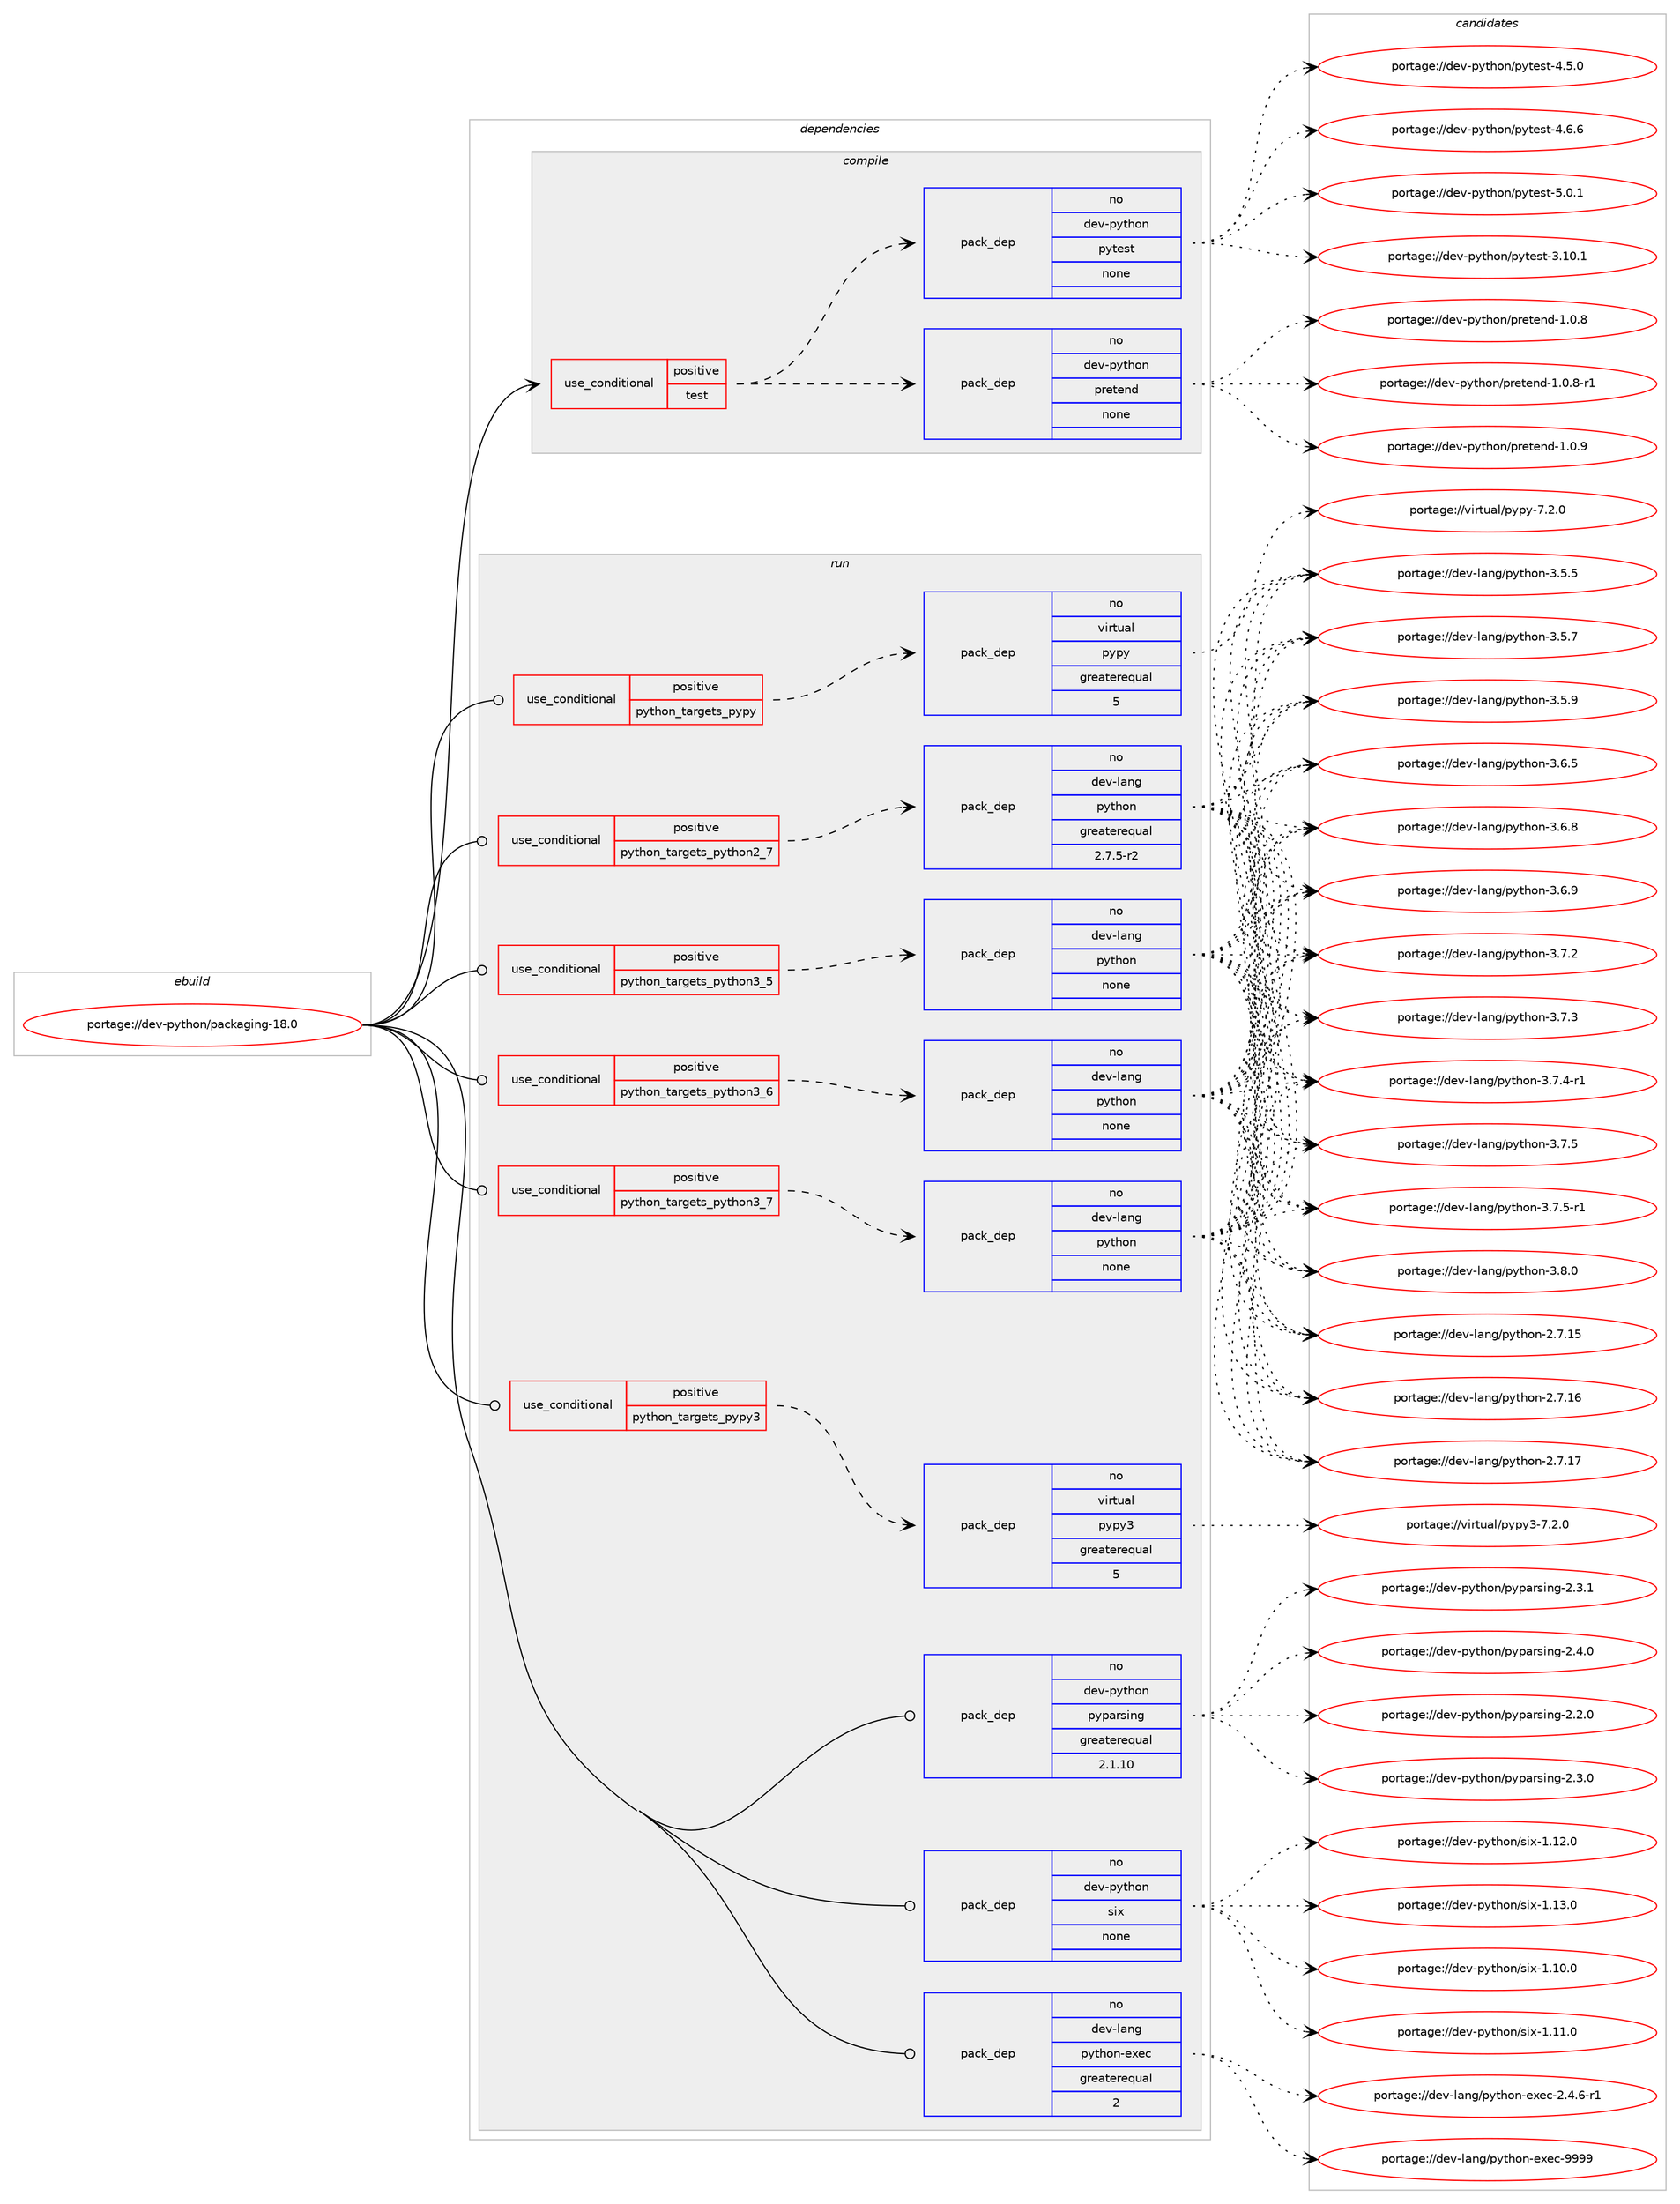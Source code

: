digraph prolog {

# *************
# Graph options
# *************

newrank=true;
concentrate=true;
compound=true;
graph [rankdir=LR,fontname=Helvetica,fontsize=10,ranksep=1.5];#, ranksep=2.5, nodesep=0.2];
edge  [arrowhead=vee];
node  [fontname=Helvetica,fontsize=10];

# **********
# The ebuild
# **********

subgraph cluster_leftcol {
color=gray;
rank=same;
label=<<i>ebuild</i>>;
id [label="portage://dev-python/packaging-18.0", color=red, width=4, href="../dev-python/packaging-18.0.svg"];
}

# ****************
# The dependencies
# ****************

subgraph cluster_midcol {
color=gray;
label=<<i>dependencies</i>>;
subgraph cluster_compile {
fillcolor="#eeeeee";
style=filled;
label=<<i>compile</i>>;
subgraph cond33244 {
dependency155014 [label=<<TABLE BORDER="0" CELLBORDER="1" CELLSPACING="0" CELLPADDING="4"><TR><TD ROWSPAN="3" CELLPADDING="10">use_conditional</TD></TR><TR><TD>positive</TD></TR><TR><TD>test</TD></TR></TABLE>>, shape=none, color=red];
subgraph pack118437 {
dependency155015 [label=<<TABLE BORDER="0" CELLBORDER="1" CELLSPACING="0" CELLPADDING="4" WIDTH="220"><TR><TD ROWSPAN="6" CELLPADDING="30">pack_dep</TD></TR><TR><TD WIDTH="110">no</TD></TR><TR><TD>dev-python</TD></TR><TR><TD>pretend</TD></TR><TR><TD>none</TD></TR><TR><TD></TD></TR></TABLE>>, shape=none, color=blue];
}
dependency155014:e -> dependency155015:w [weight=20,style="dashed",arrowhead="vee"];
subgraph pack118438 {
dependency155016 [label=<<TABLE BORDER="0" CELLBORDER="1" CELLSPACING="0" CELLPADDING="4" WIDTH="220"><TR><TD ROWSPAN="6" CELLPADDING="30">pack_dep</TD></TR><TR><TD WIDTH="110">no</TD></TR><TR><TD>dev-python</TD></TR><TR><TD>pytest</TD></TR><TR><TD>none</TD></TR><TR><TD></TD></TR></TABLE>>, shape=none, color=blue];
}
dependency155014:e -> dependency155016:w [weight=20,style="dashed",arrowhead="vee"];
}
id:e -> dependency155014:w [weight=20,style="solid",arrowhead="vee"];
}
subgraph cluster_compileandrun {
fillcolor="#eeeeee";
style=filled;
label=<<i>compile and run</i>>;
}
subgraph cluster_run {
fillcolor="#eeeeee";
style=filled;
label=<<i>run</i>>;
subgraph cond33245 {
dependency155017 [label=<<TABLE BORDER="0" CELLBORDER="1" CELLSPACING="0" CELLPADDING="4"><TR><TD ROWSPAN="3" CELLPADDING="10">use_conditional</TD></TR><TR><TD>positive</TD></TR><TR><TD>python_targets_pypy</TD></TR></TABLE>>, shape=none, color=red];
subgraph pack118439 {
dependency155018 [label=<<TABLE BORDER="0" CELLBORDER="1" CELLSPACING="0" CELLPADDING="4" WIDTH="220"><TR><TD ROWSPAN="6" CELLPADDING="30">pack_dep</TD></TR><TR><TD WIDTH="110">no</TD></TR><TR><TD>virtual</TD></TR><TR><TD>pypy</TD></TR><TR><TD>greaterequal</TD></TR><TR><TD>5</TD></TR></TABLE>>, shape=none, color=blue];
}
dependency155017:e -> dependency155018:w [weight=20,style="dashed",arrowhead="vee"];
}
id:e -> dependency155017:w [weight=20,style="solid",arrowhead="odot"];
subgraph cond33246 {
dependency155019 [label=<<TABLE BORDER="0" CELLBORDER="1" CELLSPACING="0" CELLPADDING="4"><TR><TD ROWSPAN="3" CELLPADDING="10">use_conditional</TD></TR><TR><TD>positive</TD></TR><TR><TD>python_targets_pypy3</TD></TR></TABLE>>, shape=none, color=red];
subgraph pack118440 {
dependency155020 [label=<<TABLE BORDER="0" CELLBORDER="1" CELLSPACING="0" CELLPADDING="4" WIDTH="220"><TR><TD ROWSPAN="6" CELLPADDING="30">pack_dep</TD></TR><TR><TD WIDTH="110">no</TD></TR><TR><TD>virtual</TD></TR><TR><TD>pypy3</TD></TR><TR><TD>greaterequal</TD></TR><TR><TD>5</TD></TR></TABLE>>, shape=none, color=blue];
}
dependency155019:e -> dependency155020:w [weight=20,style="dashed",arrowhead="vee"];
}
id:e -> dependency155019:w [weight=20,style="solid",arrowhead="odot"];
subgraph cond33247 {
dependency155021 [label=<<TABLE BORDER="0" CELLBORDER="1" CELLSPACING="0" CELLPADDING="4"><TR><TD ROWSPAN="3" CELLPADDING="10">use_conditional</TD></TR><TR><TD>positive</TD></TR><TR><TD>python_targets_python2_7</TD></TR></TABLE>>, shape=none, color=red];
subgraph pack118441 {
dependency155022 [label=<<TABLE BORDER="0" CELLBORDER="1" CELLSPACING="0" CELLPADDING="4" WIDTH="220"><TR><TD ROWSPAN="6" CELLPADDING="30">pack_dep</TD></TR><TR><TD WIDTH="110">no</TD></TR><TR><TD>dev-lang</TD></TR><TR><TD>python</TD></TR><TR><TD>greaterequal</TD></TR><TR><TD>2.7.5-r2</TD></TR></TABLE>>, shape=none, color=blue];
}
dependency155021:e -> dependency155022:w [weight=20,style="dashed",arrowhead="vee"];
}
id:e -> dependency155021:w [weight=20,style="solid",arrowhead="odot"];
subgraph cond33248 {
dependency155023 [label=<<TABLE BORDER="0" CELLBORDER="1" CELLSPACING="0" CELLPADDING="4"><TR><TD ROWSPAN="3" CELLPADDING="10">use_conditional</TD></TR><TR><TD>positive</TD></TR><TR><TD>python_targets_python3_5</TD></TR></TABLE>>, shape=none, color=red];
subgraph pack118442 {
dependency155024 [label=<<TABLE BORDER="0" CELLBORDER="1" CELLSPACING="0" CELLPADDING="4" WIDTH="220"><TR><TD ROWSPAN="6" CELLPADDING="30">pack_dep</TD></TR><TR><TD WIDTH="110">no</TD></TR><TR><TD>dev-lang</TD></TR><TR><TD>python</TD></TR><TR><TD>none</TD></TR><TR><TD></TD></TR></TABLE>>, shape=none, color=blue];
}
dependency155023:e -> dependency155024:w [weight=20,style="dashed",arrowhead="vee"];
}
id:e -> dependency155023:w [weight=20,style="solid",arrowhead="odot"];
subgraph cond33249 {
dependency155025 [label=<<TABLE BORDER="0" CELLBORDER="1" CELLSPACING="0" CELLPADDING="4"><TR><TD ROWSPAN="3" CELLPADDING="10">use_conditional</TD></TR><TR><TD>positive</TD></TR><TR><TD>python_targets_python3_6</TD></TR></TABLE>>, shape=none, color=red];
subgraph pack118443 {
dependency155026 [label=<<TABLE BORDER="0" CELLBORDER="1" CELLSPACING="0" CELLPADDING="4" WIDTH="220"><TR><TD ROWSPAN="6" CELLPADDING="30">pack_dep</TD></TR><TR><TD WIDTH="110">no</TD></TR><TR><TD>dev-lang</TD></TR><TR><TD>python</TD></TR><TR><TD>none</TD></TR><TR><TD></TD></TR></TABLE>>, shape=none, color=blue];
}
dependency155025:e -> dependency155026:w [weight=20,style="dashed",arrowhead="vee"];
}
id:e -> dependency155025:w [weight=20,style="solid",arrowhead="odot"];
subgraph cond33250 {
dependency155027 [label=<<TABLE BORDER="0" CELLBORDER="1" CELLSPACING="0" CELLPADDING="4"><TR><TD ROWSPAN="3" CELLPADDING="10">use_conditional</TD></TR><TR><TD>positive</TD></TR><TR><TD>python_targets_python3_7</TD></TR></TABLE>>, shape=none, color=red];
subgraph pack118444 {
dependency155028 [label=<<TABLE BORDER="0" CELLBORDER="1" CELLSPACING="0" CELLPADDING="4" WIDTH="220"><TR><TD ROWSPAN="6" CELLPADDING="30">pack_dep</TD></TR><TR><TD WIDTH="110">no</TD></TR><TR><TD>dev-lang</TD></TR><TR><TD>python</TD></TR><TR><TD>none</TD></TR><TR><TD></TD></TR></TABLE>>, shape=none, color=blue];
}
dependency155027:e -> dependency155028:w [weight=20,style="dashed",arrowhead="vee"];
}
id:e -> dependency155027:w [weight=20,style="solid",arrowhead="odot"];
subgraph pack118445 {
dependency155029 [label=<<TABLE BORDER="0" CELLBORDER="1" CELLSPACING="0" CELLPADDING="4" WIDTH="220"><TR><TD ROWSPAN="6" CELLPADDING="30">pack_dep</TD></TR><TR><TD WIDTH="110">no</TD></TR><TR><TD>dev-lang</TD></TR><TR><TD>python-exec</TD></TR><TR><TD>greaterequal</TD></TR><TR><TD>2</TD></TR></TABLE>>, shape=none, color=blue];
}
id:e -> dependency155029:w [weight=20,style="solid",arrowhead="odot"];
subgraph pack118446 {
dependency155030 [label=<<TABLE BORDER="0" CELLBORDER="1" CELLSPACING="0" CELLPADDING="4" WIDTH="220"><TR><TD ROWSPAN="6" CELLPADDING="30">pack_dep</TD></TR><TR><TD WIDTH="110">no</TD></TR><TR><TD>dev-python</TD></TR><TR><TD>pyparsing</TD></TR><TR><TD>greaterequal</TD></TR><TR><TD>2.1.10</TD></TR></TABLE>>, shape=none, color=blue];
}
id:e -> dependency155030:w [weight=20,style="solid",arrowhead="odot"];
subgraph pack118447 {
dependency155031 [label=<<TABLE BORDER="0" CELLBORDER="1" CELLSPACING="0" CELLPADDING="4" WIDTH="220"><TR><TD ROWSPAN="6" CELLPADDING="30">pack_dep</TD></TR><TR><TD WIDTH="110">no</TD></TR><TR><TD>dev-python</TD></TR><TR><TD>six</TD></TR><TR><TD>none</TD></TR><TR><TD></TD></TR></TABLE>>, shape=none, color=blue];
}
id:e -> dependency155031:w [weight=20,style="solid",arrowhead="odot"];
}
}

# **************
# The candidates
# **************

subgraph cluster_choices {
rank=same;
color=gray;
label=<<i>candidates</i>>;

subgraph choice118437 {
color=black;
nodesep=1;
choiceportage1001011184511212111610411111047112114101116101110100454946484656 [label="portage://dev-python/pretend-1.0.8", color=red, width=4,href="../dev-python/pretend-1.0.8.svg"];
choiceportage10010111845112121116104111110471121141011161011101004549464846564511449 [label="portage://dev-python/pretend-1.0.8-r1", color=red, width=4,href="../dev-python/pretend-1.0.8-r1.svg"];
choiceportage1001011184511212111610411111047112114101116101110100454946484657 [label="portage://dev-python/pretend-1.0.9", color=red, width=4,href="../dev-python/pretend-1.0.9.svg"];
dependency155015:e -> choiceportage1001011184511212111610411111047112114101116101110100454946484656:w [style=dotted,weight="100"];
dependency155015:e -> choiceportage10010111845112121116104111110471121141011161011101004549464846564511449:w [style=dotted,weight="100"];
dependency155015:e -> choiceportage1001011184511212111610411111047112114101116101110100454946484657:w [style=dotted,weight="100"];
}
subgraph choice118438 {
color=black;
nodesep=1;
choiceportage100101118451121211161041111104711212111610111511645514649484649 [label="portage://dev-python/pytest-3.10.1", color=red, width=4,href="../dev-python/pytest-3.10.1.svg"];
choiceportage1001011184511212111610411111047112121116101115116455246534648 [label="portage://dev-python/pytest-4.5.0", color=red, width=4,href="../dev-python/pytest-4.5.0.svg"];
choiceportage1001011184511212111610411111047112121116101115116455246544654 [label="portage://dev-python/pytest-4.6.6", color=red, width=4,href="../dev-python/pytest-4.6.6.svg"];
choiceportage1001011184511212111610411111047112121116101115116455346484649 [label="portage://dev-python/pytest-5.0.1", color=red, width=4,href="../dev-python/pytest-5.0.1.svg"];
dependency155016:e -> choiceportage100101118451121211161041111104711212111610111511645514649484649:w [style=dotted,weight="100"];
dependency155016:e -> choiceportage1001011184511212111610411111047112121116101115116455246534648:w [style=dotted,weight="100"];
dependency155016:e -> choiceportage1001011184511212111610411111047112121116101115116455246544654:w [style=dotted,weight="100"];
dependency155016:e -> choiceportage1001011184511212111610411111047112121116101115116455346484649:w [style=dotted,weight="100"];
}
subgraph choice118439 {
color=black;
nodesep=1;
choiceportage1181051141161179710847112121112121455546504648 [label="portage://virtual/pypy-7.2.0", color=red, width=4,href="../virtual/pypy-7.2.0.svg"];
dependency155018:e -> choiceportage1181051141161179710847112121112121455546504648:w [style=dotted,weight="100"];
}
subgraph choice118440 {
color=black;
nodesep=1;
choiceportage118105114116117971084711212111212151455546504648 [label="portage://virtual/pypy3-7.2.0", color=red, width=4,href="../virtual/pypy3-7.2.0.svg"];
dependency155020:e -> choiceportage118105114116117971084711212111212151455546504648:w [style=dotted,weight="100"];
}
subgraph choice118441 {
color=black;
nodesep=1;
choiceportage10010111845108971101034711212111610411111045504655464953 [label="portage://dev-lang/python-2.7.15", color=red, width=4,href="../dev-lang/python-2.7.15.svg"];
choiceportage10010111845108971101034711212111610411111045504655464954 [label="portage://dev-lang/python-2.7.16", color=red, width=4,href="../dev-lang/python-2.7.16.svg"];
choiceportage10010111845108971101034711212111610411111045504655464955 [label="portage://dev-lang/python-2.7.17", color=red, width=4,href="../dev-lang/python-2.7.17.svg"];
choiceportage100101118451089711010347112121116104111110455146534653 [label="portage://dev-lang/python-3.5.5", color=red, width=4,href="../dev-lang/python-3.5.5.svg"];
choiceportage100101118451089711010347112121116104111110455146534655 [label="portage://dev-lang/python-3.5.7", color=red, width=4,href="../dev-lang/python-3.5.7.svg"];
choiceportage100101118451089711010347112121116104111110455146534657 [label="portage://dev-lang/python-3.5.9", color=red, width=4,href="../dev-lang/python-3.5.9.svg"];
choiceportage100101118451089711010347112121116104111110455146544653 [label="portage://dev-lang/python-3.6.5", color=red, width=4,href="../dev-lang/python-3.6.5.svg"];
choiceportage100101118451089711010347112121116104111110455146544656 [label="portage://dev-lang/python-3.6.8", color=red, width=4,href="../dev-lang/python-3.6.8.svg"];
choiceportage100101118451089711010347112121116104111110455146544657 [label="portage://dev-lang/python-3.6.9", color=red, width=4,href="../dev-lang/python-3.6.9.svg"];
choiceportage100101118451089711010347112121116104111110455146554650 [label="portage://dev-lang/python-3.7.2", color=red, width=4,href="../dev-lang/python-3.7.2.svg"];
choiceportage100101118451089711010347112121116104111110455146554651 [label="portage://dev-lang/python-3.7.3", color=red, width=4,href="../dev-lang/python-3.7.3.svg"];
choiceportage1001011184510897110103471121211161041111104551465546524511449 [label="portage://dev-lang/python-3.7.4-r1", color=red, width=4,href="../dev-lang/python-3.7.4-r1.svg"];
choiceportage100101118451089711010347112121116104111110455146554653 [label="portage://dev-lang/python-3.7.5", color=red, width=4,href="../dev-lang/python-3.7.5.svg"];
choiceportage1001011184510897110103471121211161041111104551465546534511449 [label="portage://dev-lang/python-3.7.5-r1", color=red, width=4,href="../dev-lang/python-3.7.5-r1.svg"];
choiceportage100101118451089711010347112121116104111110455146564648 [label="portage://dev-lang/python-3.8.0", color=red, width=4,href="../dev-lang/python-3.8.0.svg"];
dependency155022:e -> choiceportage10010111845108971101034711212111610411111045504655464953:w [style=dotted,weight="100"];
dependency155022:e -> choiceportage10010111845108971101034711212111610411111045504655464954:w [style=dotted,weight="100"];
dependency155022:e -> choiceportage10010111845108971101034711212111610411111045504655464955:w [style=dotted,weight="100"];
dependency155022:e -> choiceportage100101118451089711010347112121116104111110455146534653:w [style=dotted,weight="100"];
dependency155022:e -> choiceportage100101118451089711010347112121116104111110455146534655:w [style=dotted,weight="100"];
dependency155022:e -> choiceportage100101118451089711010347112121116104111110455146534657:w [style=dotted,weight="100"];
dependency155022:e -> choiceportage100101118451089711010347112121116104111110455146544653:w [style=dotted,weight="100"];
dependency155022:e -> choiceportage100101118451089711010347112121116104111110455146544656:w [style=dotted,weight="100"];
dependency155022:e -> choiceportage100101118451089711010347112121116104111110455146544657:w [style=dotted,weight="100"];
dependency155022:e -> choiceportage100101118451089711010347112121116104111110455146554650:w [style=dotted,weight="100"];
dependency155022:e -> choiceportage100101118451089711010347112121116104111110455146554651:w [style=dotted,weight="100"];
dependency155022:e -> choiceportage1001011184510897110103471121211161041111104551465546524511449:w [style=dotted,weight="100"];
dependency155022:e -> choiceportage100101118451089711010347112121116104111110455146554653:w [style=dotted,weight="100"];
dependency155022:e -> choiceportage1001011184510897110103471121211161041111104551465546534511449:w [style=dotted,weight="100"];
dependency155022:e -> choiceportage100101118451089711010347112121116104111110455146564648:w [style=dotted,weight="100"];
}
subgraph choice118442 {
color=black;
nodesep=1;
choiceportage10010111845108971101034711212111610411111045504655464953 [label="portage://dev-lang/python-2.7.15", color=red, width=4,href="../dev-lang/python-2.7.15.svg"];
choiceportage10010111845108971101034711212111610411111045504655464954 [label="portage://dev-lang/python-2.7.16", color=red, width=4,href="../dev-lang/python-2.7.16.svg"];
choiceportage10010111845108971101034711212111610411111045504655464955 [label="portage://dev-lang/python-2.7.17", color=red, width=4,href="../dev-lang/python-2.7.17.svg"];
choiceportage100101118451089711010347112121116104111110455146534653 [label="portage://dev-lang/python-3.5.5", color=red, width=4,href="../dev-lang/python-3.5.5.svg"];
choiceportage100101118451089711010347112121116104111110455146534655 [label="portage://dev-lang/python-3.5.7", color=red, width=4,href="../dev-lang/python-3.5.7.svg"];
choiceportage100101118451089711010347112121116104111110455146534657 [label="portage://dev-lang/python-3.5.9", color=red, width=4,href="../dev-lang/python-3.5.9.svg"];
choiceportage100101118451089711010347112121116104111110455146544653 [label="portage://dev-lang/python-3.6.5", color=red, width=4,href="../dev-lang/python-3.6.5.svg"];
choiceportage100101118451089711010347112121116104111110455146544656 [label="portage://dev-lang/python-3.6.8", color=red, width=4,href="../dev-lang/python-3.6.8.svg"];
choiceportage100101118451089711010347112121116104111110455146544657 [label="portage://dev-lang/python-3.6.9", color=red, width=4,href="../dev-lang/python-3.6.9.svg"];
choiceportage100101118451089711010347112121116104111110455146554650 [label="portage://dev-lang/python-3.7.2", color=red, width=4,href="../dev-lang/python-3.7.2.svg"];
choiceportage100101118451089711010347112121116104111110455146554651 [label="portage://dev-lang/python-3.7.3", color=red, width=4,href="../dev-lang/python-3.7.3.svg"];
choiceportage1001011184510897110103471121211161041111104551465546524511449 [label="portage://dev-lang/python-3.7.4-r1", color=red, width=4,href="../dev-lang/python-3.7.4-r1.svg"];
choiceportage100101118451089711010347112121116104111110455146554653 [label="portage://dev-lang/python-3.7.5", color=red, width=4,href="../dev-lang/python-3.7.5.svg"];
choiceportage1001011184510897110103471121211161041111104551465546534511449 [label="portage://dev-lang/python-3.7.5-r1", color=red, width=4,href="../dev-lang/python-3.7.5-r1.svg"];
choiceportage100101118451089711010347112121116104111110455146564648 [label="portage://dev-lang/python-3.8.0", color=red, width=4,href="../dev-lang/python-3.8.0.svg"];
dependency155024:e -> choiceportage10010111845108971101034711212111610411111045504655464953:w [style=dotted,weight="100"];
dependency155024:e -> choiceportage10010111845108971101034711212111610411111045504655464954:w [style=dotted,weight="100"];
dependency155024:e -> choiceportage10010111845108971101034711212111610411111045504655464955:w [style=dotted,weight="100"];
dependency155024:e -> choiceportage100101118451089711010347112121116104111110455146534653:w [style=dotted,weight="100"];
dependency155024:e -> choiceportage100101118451089711010347112121116104111110455146534655:w [style=dotted,weight="100"];
dependency155024:e -> choiceportage100101118451089711010347112121116104111110455146534657:w [style=dotted,weight="100"];
dependency155024:e -> choiceportage100101118451089711010347112121116104111110455146544653:w [style=dotted,weight="100"];
dependency155024:e -> choiceportage100101118451089711010347112121116104111110455146544656:w [style=dotted,weight="100"];
dependency155024:e -> choiceportage100101118451089711010347112121116104111110455146544657:w [style=dotted,weight="100"];
dependency155024:e -> choiceportage100101118451089711010347112121116104111110455146554650:w [style=dotted,weight="100"];
dependency155024:e -> choiceportage100101118451089711010347112121116104111110455146554651:w [style=dotted,weight="100"];
dependency155024:e -> choiceportage1001011184510897110103471121211161041111104551465546524511449:w [style=dotted,weight="100"];
dependency155024:e -> choiceportage100101118451089711010347112121116104111110455146554653:w [style=dotted,weight="100"];
dependency155024:e -> choiceportage1001011184510897110103471121211161041111104551465546534511449:w [style=dotted,weight="100"];
dependency155024:e -> choiceportage100101118451089711010347112121116104111110455146564648:w [style=dotted,weight="100"];
}
subgraph choice118443 {
color=black;
nodesep=1;
choiceportage10010111845108971101034711212111610411111045504655464953 [label="portage://dev-lang/python-2.7.15", color=red, width=4,href="../dev-lang/python-2.7.15.svg"];
choiceportage10010111845108971101034711212111610411111045504655464954 [label="portage://dev-lang/python-2.7.16", color=red, width=4,href="../dev-lang/python-2.7.16.svg"];
choiceportage10010111845108971101034711212111610411111045504655464955 [label="portage://dev-lang/python-2.7.17", color=red, width=4,href="../dev-lang/python-2.7.17.svg"];
choiceportage100101118451089711010347112121116104111110455146534653 [label="portage://dev-lang/python-3.5.5", color=red, width=4,href="../dev-lang/python-3.5.5.svg"];
choiceportage100101118451089711010347112121116104111110455146534655 [label="portage://dev-lang/python-3.5.7", color=red, width=4,href="../dev-lang/python-3.5.7.svg"];
choiceportage100101118451089711010347112121116104111110455146534657 [label="portage://dev-lang/python-3.5.9", color=red, width=4,href="../dev-lang/python-3.5.9.svg"];
choiceportage100101118451089711010347112121116104111110455146544653 [label="portage://dev-lang/python-3.6.5", color=red, width=4,href="../dev-lang/python-3.6.5.svg"];
choiceportage100101118451089711010347112121116104111110455146544656 [label="portage://dev-lang/python-3.6.8", color=red, width=4,href="../dev-lang/python-3.6.8.svg"];
choiceportage100101118451089711010347112121116104111110455146544657 [label="portage://dev-lang/python-3.6.9", color=red, width=4,href="../dev-lang/python-3.6.9.svg"];
choiceportage100101118451089711010347112121116104111110455146554650 [label="portage://dev-lang/python-3.7.2", color=red, width=4,href="../dev-lang/python-3.7.2.svg"];
choiceportage100101118451089711010347112121116104111110455146554651 [label="portage://dev-lang/python-3.7.3", color=red, width=4,href="../dev-lang/python-3.7.3.svg"];
choiceportage1001011184510897110103471121211161041111104551465546524511449 [label="portage://dev-lang/python-3.7.4-r1", color=red, width=4,href="../dev-lang/python-3.7.4-r1.svg"];
choiceportage100101118451089711010347112121116104111110455146554653 [label="portage://dev-lang/python-3.7.5", color=red, width=4,href="../dev-lang/python-3.7.5.svg"];
choiceportage1001011184510897110103471121211161041111104551465546534511449 [label="portage://dev-lang/python-3.7.5-r1", color=red, width=4,href="../dev-lang/python-3.7.5-r1.svg"];
choiceportage100101118451089711010347112121116104111110455146564648 [label="portage://dev-lang/python-3.8.0", color=red, width=4,href="../dev-lang/python-3.8.0.svg"];
dependency155026:e -> choiceportage10010111845108971101034711212111610411111045504655464953:w [style=dotted,weight="100"];
dependency155026:e -> choiceportage10010111845108971101034711212111610411111045504655464954:w [style=dotted,weight="100"];
dependency155026:e -> choiceportage10010111845108971101034711212111610411111045504655464955:w [style=dotted,weight="100"];
dependency155026:e -> choiceportage100101118451089711010347112121116104111110455146534653:w [style=dotted,weight="100"];
dependency155026:e -> choiceportage100101118451089711010347112121116104111110455146534655:w [style=dotted,weight="100"];
dependency155026:e -> choiceportage100101118451089711010347112121116104111110455146534657:w [style=dotted,weight="100"];
dependency155026:e -> choiceportage100101118451089711010347112121116104111110455146544653:w [style=dotted,weight="100"];
dependency155026:e -> choiceportage100101118451089711010347112121116104111110455146544656:w [style=dotted,weight="100"];
dependency155026:e -> choiceportage100101118451089711010347112121116104111110455146544657:w [style=dotted,weight="100"];
dependency155026:e -> choiceportage100101118451089711010347112121116104111110455146554650:w [style=dotted,weight="100"];
dependency155026:e -> choiceportage100101118451089711010347112121116104111110455146554651:w [style=dotted,weight="100"];
dependency155026:e -> choiceportage1001011184510897110103471121211161041111104551465546524511449:w [style=dotted,weight="100"];
dependency155026:e -> choiceportage100101118451089711010347112121116104111110455146554653:w [style=dotted,weight="100"];
dependency155026:e -> choiceportage1001011184510897110103471121211161041111104551465546534511449:w [style=dotted,weight="100"];
dependency155026:e -> choiceportage100101118451089711010347112121116104111110455146564648:w [style=dotted,weight="100"];
}
subgraph choice118444 {
color=black;
nodesep=1;
choiceportage10010111845108971101034711212111610411111045504655464953 [label="portage://dev-lang/python-2.7.15", color=red, width=4,href="../dev-lang/python-2.7.15.svg"];
choiceportage10010111845108971101034711212111610411111045504655464954 [label="portage://dev-lang/python-2.7.16", color=red, width=4,href="../dev-lang/python-2.7.16.svg"];
choiceportage10010111845108971101034711212111610411111045504655464955 [label="portage://dev-lang/python-2.7.17", color=red, width=4,href="../dev-lang/python-2.7.17.svg"];
choiceportage100101118451089711010347112121116104111110455146534653 [label="portage://dev-lang/python-3.5.5", color=red, width=4,href="../dev-lang/python-3.5.5.svg"];
choiceportage100101118451089711010347112121116104111110455146534655 [label="portage://dev-lang/python-3.5.7", color=red, width=4,href="../dev-lang/python-3.5.7.svg"];
choiceportage100101118451089711010347112121116104111110455146534657 [label="portage://dev-lang/python-3.5.9", color=red, width=4,href="../dev-lang/python-3.5.9.svg"];
choiceportage100101118451089711010347112121116104111110455146544653 [label="portage://dev-lang/python-3.6.5", color=red, width=4,href="../dev-lang/python-3.6.5.svg"];
choiceportage100101118451089711010347112121116104111110455146544656 [label="portage://dev-lang/python-3.6.8", color=red, width=4,href="../dev-lang/python-3.6.8.svg"];
choiceportage100101118451089711010347112121116104111110455146544657 [label="portage://dev-lang/python-3.6.9", color=red, width=4,href="../dev-lang/python-3.6.9.svg"];
choiceportage100101118451089711010347112121116104111110455146554650 [label="portage://dev-lang/python-3.7.2", color=red, width=4,href="../dev-lang/python-3.7.2.svg"];
choiceportage100101118451089711010347112121116104111110455146554651 [label="portage://dev-lang/python-3.7.3", color=red, width=4,href="../dev-lang/python-3.7.3.svg"];
choiceportage1001011184510897110103471121211161041111104551465546524511449 [label="portage://dev-lang/python-3.7.4-r1", color=red, width=4,href="../dev-lang/python-3.7.4-r1.svg"];
choiceportage100101118451089711010347112121116104111110455146554653 [label="portage://dev-lang/python-3.7.5", color=red, width=4,href="../dev-lang/python-3.7.5.svg"];
choiceportage1001011184510897110103471121211161041111104551465546534511449 [label="portage://dev-lang/python-3.7.5-r1", color=red, width=4,href="../dev-lang/python-3.7.5-r1.svg"];
choiceportage100101118451089711010347112121116104111110455146564648 [label="portage://dev-lang/python-3.8.0", color=red, width=4,href="../dev-lang/python-3.8.0.svg"];
dependency155028:e -> choiceportage10010111845108971101034711212111610411111045504655464953:w [style=dotted,weight="100"];
dependency155028:e -> choiceportage10010111845108971101034711212111610411111045504655464954:w [style=dotted,weight="100"];
dependency155028:e -> choiceportage10010111845108971101034711212111610411111045504655464955:w [style=dotted,weight="100"];
dependency155028:e -> choiceportage100101118451089711010347112121116104111110455146534653:w [style=dotted,weight="100"];
dependency155028:e -> choiceportage100101118451089711010347112121116104111110455146534655:w [style=dotted,weight="100"];
dependency155028:e -> choiceportage100101118451089711010347112121116104111110455146534657:w [style=dotted,weight="100"];
dependency155028:e -> choiceportage100101118451089711010347112121116104111110455146544653:w [style=dotted,weight="100"];
dependency155028:e -> choiceportage100101118451089711010347112121116104111110455146544656:w [style=dotted,weight="100"];
dependency155028:e -> choiceportage100101118451089711010347112121116104111110455146544657:w [style=dotted,weight="100"];
dependency155028:e -> choiceportage100101118451089711010347112121116104111110455146554650:w [style=dotted,weight="100"];
dependency155028:e -> choiceportage100101118451089711010347112121116104111110455146554651:w [style=dotted,weight="100"];
dependency155028:e -> choiceportage1001011184510897110103471121211161041111104551465546524511449:w [style=dotted,weight="100"];
dependency155028:e -> choiceportage100101118451089711010347112121116104111110455146554653:w [style=dotted,weight="100"];
dependency155028:e -> choiceportage1001011184510897110103471121211161041111104551465546534511449:w [style=dotted,weight="100"];
dependency155028:e -> choiceportage100101118451089711010347112121116104111110455146564648:w [style=dotted,weight="100"];
}
subgraph choice118445 {
color=black;
nodesep=1;
choiceportage10010111845108971101034711212111610411111045101120101994550465246544511449 [label="portage://dev-lang/python-exec-2.4.6-r1", color=red, width=4,href="../dev-lang/python-exec-2.4.6-r1.svg"];
choiceportage10010111845108971101034711212111610411111045101120101994557575757 [label="portage://dev-lang/python-exec-9999", color=red, width=4,href="../dev-lang/python-exec-9999.svg"];
dependency155029:e -> choiceportage10010111845108971101034711212111610411111045101120101994550465246544511449:w [style=dotted,weight="100"];
dependency155029:e -> choiceportage10010111845108971101034711212111610411111045101120101994557575757:w [style=dotted,weight="100"];
}
subgraph choice118446 {
color=black;
nodesep=1;
choiceportage100101118451121211161041111104711212111297114115105110103455046504648 [label="portage://dev-python/pyparsing-2.2.0", color=red, width=4,href="../dev-python/pyparsing-2.2.0.svg"];
choiceportage100101118451121211161041111104711212111297114115105110103455046514648 [label="portage://dev-python/pyparsing-2.3.0", color=red, width=4,href="../dev-python/pyparsing-2.3.0.svg"];
choiceportage100101118451121211161041111104711212111297114115105110103455046514649 [label="portage://dev-python/pyparsing-2.3.1", color=red, width=4,href="../dev-python/pyparsing-2.3.1.svg"];
choiceportage100101118451121211161041111104711212111297114115105110103455046524648 [label="portage://dev-python/pyparsing-2.4.0", color=red, width=4,href="../dev-python/pyparsing-2.4.0.svg"];
dependency155030:e -> choiceportage100101118451121211161041111104711212111297114115105110103455046504648:w [style=dotted,weight="100"];
dependency155030:e -> choiceportage100101118451121211161041111104711212111297114115105110103455046514648:w [style=dotted,weight="100"];
dependency155030:e -> choiceportage100101118451121211161041111104711212111297114115105110103455046514649:w [style=dotted,weight="100"];
dependency155030:e -> choiceportage100101118451121211161041111104711212111297114115105110103455046524648:w [style=dotted,weight="100"];
}
subgraph choice118447 {
color=black;
nodesep=1;
choiceportage100101118451121211161041111104711510512045494649484648 [label="portage://dev-python/six-1.10.0", color=red, width=4,href="../dev-python/six-1.10.0.svg"];
choiceportage100101118451121211161041111104711510512045494649494648 [label="portage://dev-python/six-1.11.0", color=red, width=4,href="../dev-python/six-1.11.0.svg"];
choiceportage100101118451121211161041111104711510512045494649504648 [label="portage://dev-python/six-1.12.0", color=red, width=4,href="../dev-python/six-1.12.0.svg"];
choiceportage100101118451121211161041111104711510512045494649514648 [label="portage://dev-python/six-1.13.0", color=red, width=4,href="../dev-python/six-1.13.0.svg"];
dependency155031:e -> choiceportage100101118451121211161041111104711510512045494649484648:w [style=dotted,weight="100"];
dependency155031:e -> choiceportage100101118451121211161041111104711510512045494649494648:w [style=dotted,weight="100"];
dependency155031:e -> choiceportage100101118451121211161041111104711510512045494649504648:w [style=dotted,weight="100"];
dependency155031:e -> choiceportage100101118451121211161041111104711510512045494649514648:w [style=dotted,weight="100"];
}
}

}
